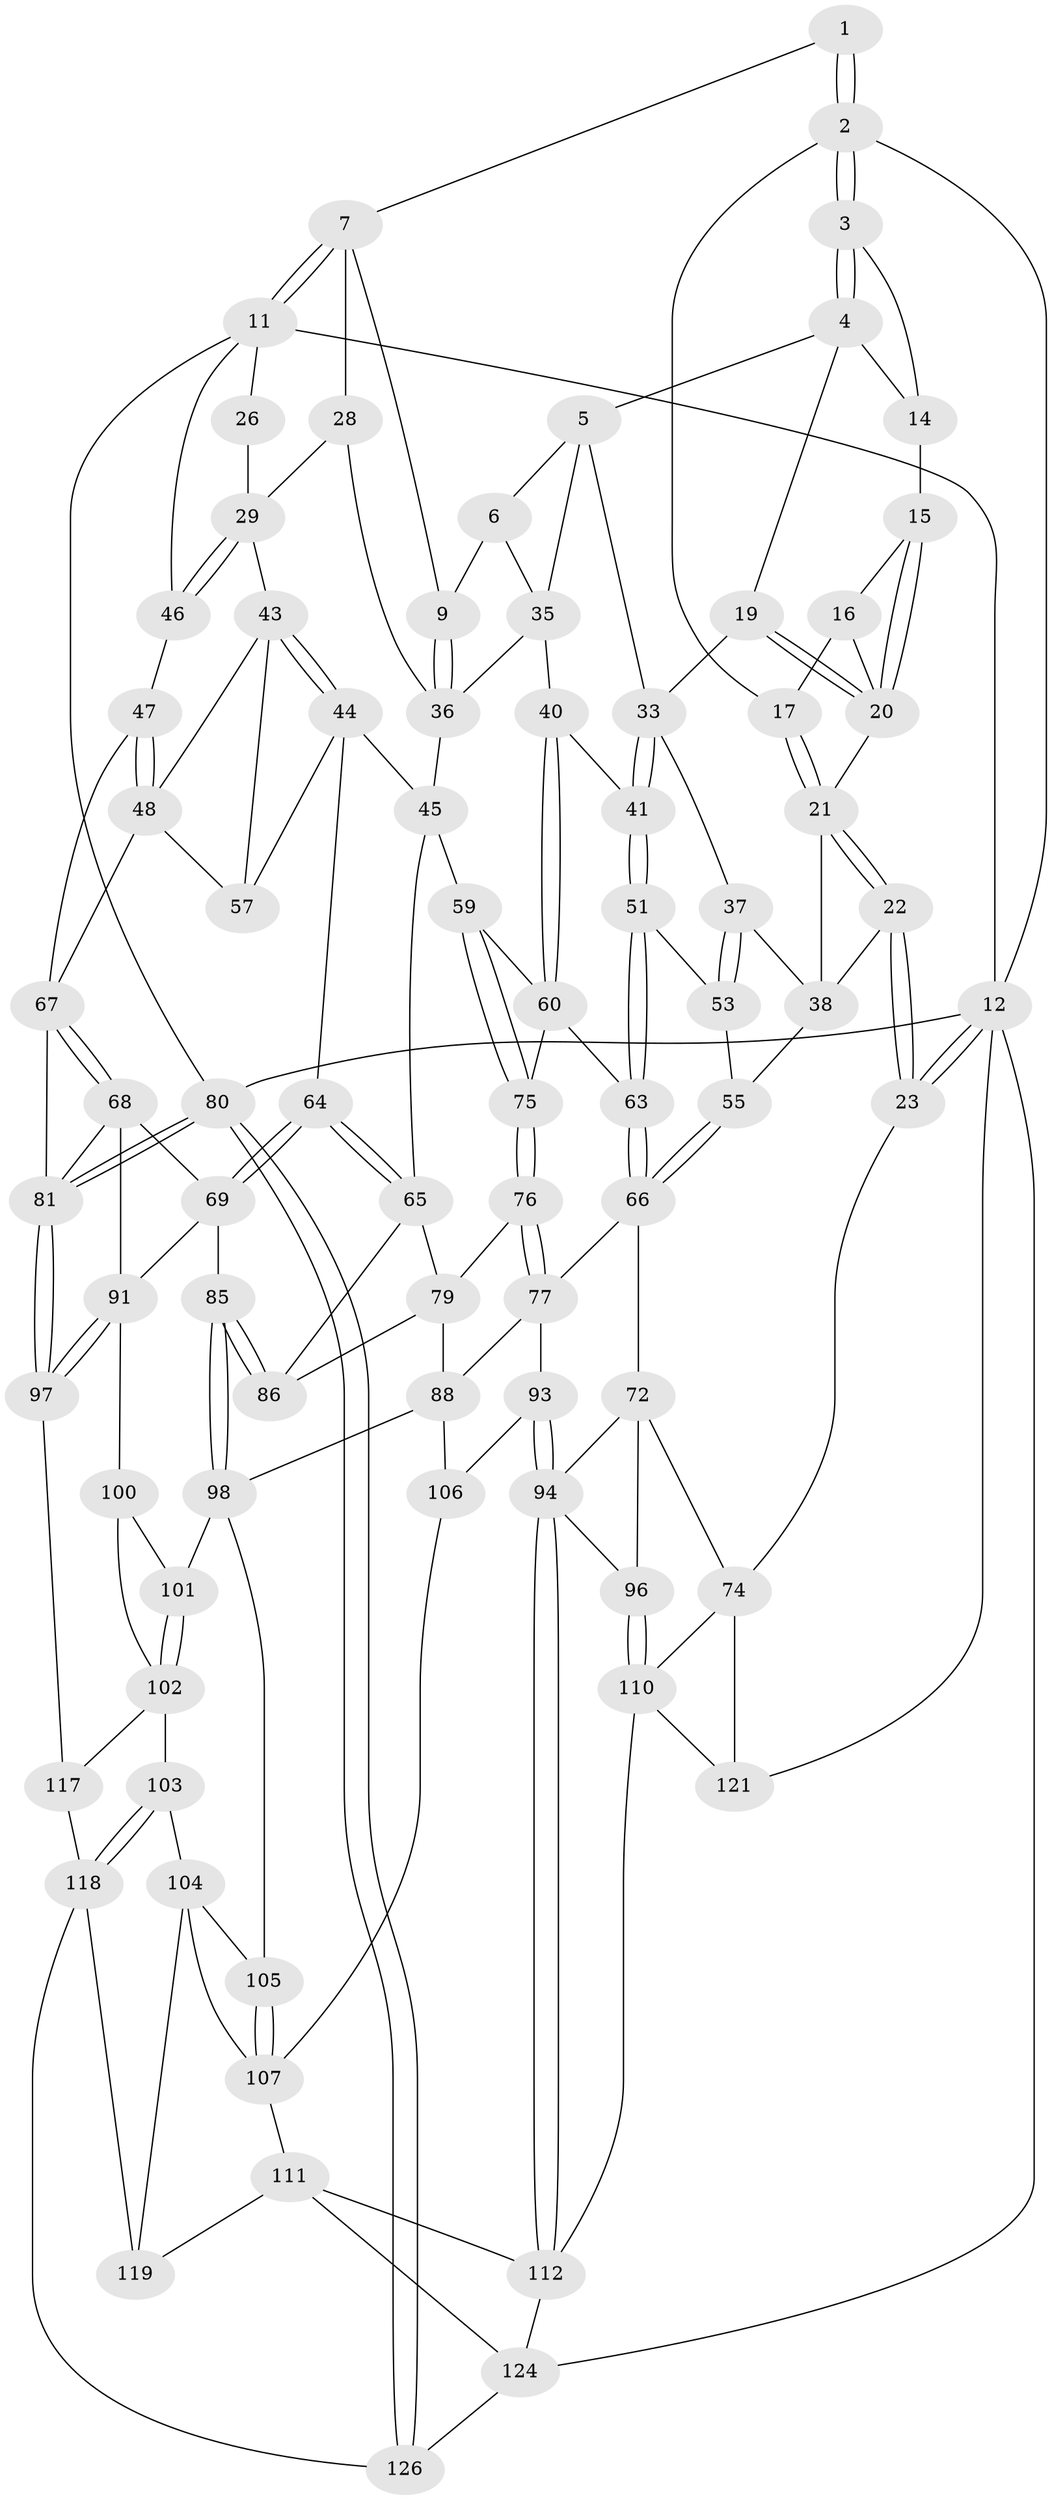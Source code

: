 // Generated by graph-tools (version 1.1) at 2025/52/02/27/25 19:52:42]
// undirected, 82 vertices, 183 edges
graph export_dot {
graph [start="1"]
  node [color=gray90,style=filled];
  1 [pos="+0.5338817402795942+0"];
  2 [pos="+0.184613571046208+0",super="+13"];
  3 [pos="+0.20456344138659077+0"];
  4 [pos="+0.35696126326578054+0.07164962830914251",super="+18"];
  5 [pos="+0.4501779038716805+0.07541632368996364",super="+32"];
  6 [pos="+0.5310643394602426+0",super="+10"];
  7 [pos="+0.6331811684382765+0",super="+8"];
  9 [pos="+0.6102355219766099+0.15728291558307114"];
  11 [pos="+1+0",super="+27"];
  12 [pos="+0+0",super="+122"];
  14 [pos="+0.18526458868874057+0"];
  15 [pos="+0.18419361565652953+0"];
  16 [pos="+0.15410140808946615+0.0529231539995837"];
  17 [pos="+0.03664407527613402+0.08899725673237957"];
  19 [pos="+0.3007146219291649+0.17208122217489774"];
  20 [pos="+0.2503374478560561+0.13872860510103946",super="+24"];
  21 [pos="+0+0.24001175996837842",super="+25"];
  22 [pos="+0+0.2555166298180025"];
  23 [pos="+0+0.2576416446208302"];
  26 [pos="+0.7822302013373456+0.06628593636502518"];
  28 [pos="+0.6927881379116418+0.07191845489050935",super="+31"];
  29 [pos="+0.8748025648350725+0.18498656102865302",super="+30"];
  33 [pos="+0.3176048484295101+0.23492896467948393",super="+34"];
  35 [pos="+0.4954047732847843+0.13407786853127304",super="+39"];
  36 [pos="+0.6222490954849823+0.19431366125087274",super="+42"];
  37 [pos="+0.26301300625891283+0.251942987450497"];
  38 [pos="+0.20193975372266876+0.2393866975681273",super="+50"];
  40 [pos="+0.4328492190673144+0.315979725934086"];
  41 [pos="+0.42503337499987875+0.31269808445512326"];
  43 [pos="+0.8160810652264198+0.20131881497520976",super="+49"];
  44 [pos="+0.6758044926325821+0.31785976851128006",super="+56"];
  45 [pos="+0.6581423907633313+0.3066919001986438",super="+58"];
  46 [pos="+1+0.1917518263760184"];
  47 [pos="+1+0.2572125334965867"];
  48 [pos="+0.9681484553423292+0.32078905180722267",super="+61"];
  51 [pos="+0.2648692156651521+0.39817000495532723",super="+52"];
  53 [pos="+0.2607706364326978+0.27667166496906487",super="+54"];
  55 [pos="+0.09389168133987338+0.3864559961698518"];
  57 [pos="+0.7551506565944031+0.349894512079451"];
  59 [pos="+0.47184352224703263+0.4066537353454152"];
  60 [pos="+0.4579337709364298+0.3901868244546951",super="+62"];
  63 [pos="+0.26165159020695294+0.4120364803663398"];
  64 [pos="+0.6827963951347513+0.5051467469363925"];
  65 [pos="+0.5025905745333501+0.4615372142503706",super="+78"];
  66 [pos="+0.12490415285112014+0.4391614483454582",super="+71"];
  67 [pos="+0.8173813219612285+0.4929543261905788",super="+70"];
  68 [pos="+0.8027793574338742+0.5495104168779287",super="+83"];
  69 [pos="+0.6946603191519244+0.5222256048626653",super="+84"];
  72 [pos="+0.10013883389961423+0.5563327767412596",super="+73"];
  74 [pos="+0+0.6005561329370609",super="+109"];
  75 [pos="+0.3084015044540968+0.5222134181806296"];
  76 [pos="+0.3099962870731747+0.5505788836403391"];
  77 [pos="+0.2072698060292236+0.5870246705324078",super="+90"];
  79 [pos="+0.3233431376422604+0.5588367648192027",super="+87"];
  80 [pos="+1+1"];
  81 [pos="+1+0.9969341272750749",super="+82"];
  85 [pos="+0.5636934893271317+0.6581106495537485"];
  86 [pos="+0.5001592525942149+0.5896867870705836"];
  88 [pos="+0.3682718791454336+0.703344487287092",super="+89"];
  91 [pos="+0.8655204390471738+0.7600832660876373",super="+92"];
  93 [pos="+0.19658143861524466+0.7252445054387111"];
  94 [pos="+0.1636036989282262+0.7516155249070091",super="+95"];
  96 [pos="+0.07107942272324441+0.7440280838994006"];
  97 [pos="+0.9025557121886981+0.8014736914991567"];
  98 [pos="+0.4789994213910509+0.7236521657597846",super="+99"];
  100 [pos="+0.6064636994959844+0.7911321103702146"];
  101 [pos="+0.495489557026169+0.7459295091333065"];
  102 [pos="+0.5363098251300668+0.8203486902320912",super="+116"];
  103 [pos="+0.5347502223867368+0.8209727495889448"];
  104 [pos="+0.517662706372047+0.8211032703981066",super="+115"];
  105 [pos="+0.4249587783755081+0.7675843014355507"];
  106 [pos="+0.3161274825141911+0.7377234650365304"];
  107 [pos="+0.4124132602994333+0.8721996940582163",super="+108"];
  110 [pos="+0+0.8171021003062292",super="+114"];
  111 [pos="+0.2555113792317739+0.8482295099020498",super="+123"];
  112 [pos="+0.18773910960656123+0.8525703702665987",super="+113"];
  117 [pos="+0.6368463857367928+0.9288574632017947"];
  118 [pos="+0.48882374127568556+0.9122608589997202",super="+120"];
  119 [pos="+0.41234701440836563+0.8922640639523328"];
  121 [pos="+0+1"];
  124 [pos="+0.3145344465923669+1",super="+125"];
  126 [pos="+0.6097636548875683+1"];
  1 -- 2;
  1 -- 2;
  1 -- 7;
  2 -- 3;
  2 -- 3;
  2 -- 17;
  2 -- 12;
  3 -- 4;
  3 -- 4;
  3 -- 14;
  4 -- 5;
  4 -- 19;
  4 -- 14;
  5 -- 6;
  5 -- 33;
  5 -- 35;
  6 -- 9;
  6 -- 35;
  7 -- 11;
  7 -- 11;
  7 -- 9;
  7 -- 28;
  9 -- 36;
  9 -- 36;
  11 -- 12;
  11 -- 80;
  11 -- 26;
  11 -- 46;
  12 -- 23;
  12 -- 23;
  12 -- 80;
  12 -- 121;
  12 -- 124;
  14 -- 15;
  15 -- 16;
  15 -- 20;
  15 -- 20;
  16 -- 17;
  16 -- 20;
  17 -- 21;
  17 -- 21;
  19 -- 20;
  19 -- 20;
  19 -- 33;
  20 -- 21;
  21 -- 22;
  21 -- 22;
  21 -- 38;
  22 -- 23;
  22 -- 23;
  22 -- 38;
  23 -- 74;
  26 -- 29;
  28 -- 29;
  28 -- 36;
  29 -- 46;
  29 -- 46;
  29 -- 43;
  33 -- 41;
  33 -- 41;
  33 -- 37;
  35 -- 40;
  35 -- 36;
  36 -- 45;
  37 -- 38;
  37 -- 53;
  37 -- 53;
  38 -- 55;
  40 -- 41;
  40 -- 60;
  40 -- 60;
  41 -- 51;
  41 -- 51;
  43 -- 44;
  43 -- 44;
  43 -- 48;
  43 -- 57;
  44 -- 45;
  44 -- 64;
  44 -- 57;
  45 -- 65;
  45 -- 59;
  46 -- 47;
  47 -- 48;
  47 -- 48;
  47 -- 67;
  48 -- 57;
  48 -- 67;
  51 -- 63;
  51 -- 63;
  51 -- 53 [weight=2];
  53 -- 55;
  55 -- 66;
  55 -- 66;
  59 -- 60;
  59 -- 75;
  59 -- 75;
  60 -- 75;
  60 -- 63;
  63 -- 66;
  63 -- 66;
  64 -- 65;
  64 -- 65;
  64 -- 69;
  64 -- 69;
  65 -- 86;
  65 -- 79;
  66 -- 72;
  66 -- 77;
  67 -- 68;
  67 -- 68;
  67 -- 81;
  68 -- 69;
  68 -- 81;
  68 -- 91;
  69 -- 85;
  69 -- 91;
  72 -- 94;
  72 -- 74;
  72 -- 96;
  74 -- 121;
  74 -- 110;
  75 -- 76;
  75 -- 76;
  76 -- 77;
  76 -- 77;
  76 -- 79;
  77 -- 93;
  77 -- 88;
  79 -- 88;
  79 -- 86;
  80 -- 81;
  80 -- 81;
  80 -- 126;
  80 -- 126;
  81 -- 97;
  81 -- 97;
  85 -- 86;
  85 -- 86;
  85 -- 98;
  85 -- 98;
  88 -- 98;
  88 -- 106;
  91 -- 97;
  91 -- 97;
  91 -- 100;
  93 -- 94;
  93 -- 94;
  93 -- 106;
  94 -- 112;
  94 -- 112;
  94 -- 96;
  96 -- 110;
  96 -- 110;
  97 -- 117;
  98 -- 101;
  98 -- 105;
  100 -- 101;
  100 -- 102;
  101 -- 102;
  101 -- 102;
  102 -- 103;
  102 -- 117;
  103 -- 104;
  103 -- 118;
  103 -- 118;
  104 -- 105;
  104 -- 107;
  104 -- 119;
  105 -- 107;
  105 -- 107;
  106 -- 107;
  107 -- 111;
  110 -- 121;
  110 -- 112;
  111 -- 112;
  111 -- 124;
  111 -- 119;
  112 -- 124;
  117 -- 118;
  118 -- 119;
  118 -- 126;
  124 -- 126;
}
